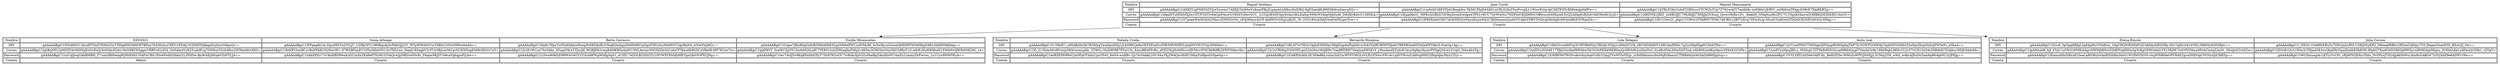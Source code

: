 digraph G{
node[shape=none];
Nodo0[label=<<table><tr><td>Nombre</td>
<td>Raquel Arellano</td>
<td>Juan Curiel</td>
<td>Manuel Manzanares</td>
</tr><tr><td>DPI</td>
<td>gAAAAABgiC1l4XKZUgFN85OZYJuzTicwnci7AlIXJUhQMwVcKoarPRyJCg4pmLbX8xnXxlSRQ-XgFZaeA8LB9EDb6va5asyq5Q==</td>
<td>gAAAAABgiC1l-m0zDCt8P3Tljd1Buqbltw-Tk56CPbjD43dD1nCRLS2fnZYmPvvglLL1WnwPztq-AjC5KTEDTcRMb4aJg94fFw==</td>
<td>gAAAAABgiC1ljTRLP29yGsIoFT2BNcccVTCWZyTCp7Z782wAZY7ontfx8s-tnWJ6hCjERYV_zuMHrmTFkjjyIOWrE7XkiRERTg==</td>
</tr><tr><td>Correo</td>
<td>gAAAAABgiC1ldkaISTuH5bMXjIwvlTCF34Y3v8aCjeF4uwYrV6tSYzHov5CC_-LCGqOE0d53py9z4a1dbLDaXqvMMrN34bpNjh5uAf_DdQXyBxlcG1S8MLk=</td>
<td>gAAAAABgiC1lEpaDkstC_MFKsQGBhIUOCKtjDcueDwdpx4TPb1v8UU7QvWwlSu7NDFh4VKJXHPoU0ffwscu04HlnsehTsGJ2AHqdGRZzhvtkIO9n9lr2yjQ=</td>
<td>gAAAAABgiC1ldRIV0X1JRIZ_tix8BOJJU7MlAfdJZ78MjJxOCfouij_Qwwr0hRx-LPc_-BakhH_iVHqNsoBzZFU7C1NgzKtXawuQvBfBKiD0ZbERI1rbzGU=</td>
</tr><tr><td>Password</td>
<td>gAAAAABgiC1l37poaxWw0SAOi2Nhsc2DMYGrOvl_uP4jWhsirAcVF-4eHW5vGEpLoKjYC_W--25O1R3z4ZktJVwaOwf5LqwTyw==</td>
<td>gAAAAABgiC1lPK6XA4sVHG7dr4I3XN2wPxynKzzwH42l7JKh6uonoQus6cVY-dpb5Yf8VTrtQvqG8x9qEcMvhtuBItFSYRonZA==</td>
<td>gAAAAABgiC1lN1Ulwr2C_j6gvl-UOWw1P5kRNV7FMs7d8-RVi12Bf7LXvq7SFwSLtp-MwACGnB3whTDQi5CR3GfVz0Ot419X4g==</td>
</tr><tr><td>Cuenta</td>
<td>Usuario</td>
<td>Usuario</td>
<td>Usuario</td>
</tr></table>>];
Nodo1[label=<<table><tr><td>Nombre</td>
<td>EDD2021</td>
<td>Sonia Arteaga</td>
<td>Berta Carrasco</td>
<td>Emilia Miramontes</td>
</tr><tr><td>DPI</td>
<td>gAAAAABgiC1lDSdMGU-DszdPT5xEYEHtzCluT-IX9g8MSMHOFTBEm7Ed3fulyuCXPG18To6j-SUJ0HITQkbqxIrsj0uzG9ipsQ==</td>
<td>gAAAAABgiC1lFFpeg8Lrm-Dgu08X-YnI35LJU_LSfXjOITi1MMkqsfq3vFk6GJjLYC_WTpWWd4VCsrTdBlsUiSSoOMIvelte6A==</td>
<td>gAAAAABgiC1l6p6v76pvTwPlaKb8ejwRunpPs6KIQtdEzCfeq6GmbquMoI0b9kUpQqsP3EL0xsMAMiVC2gyRaN4_zOOeTtpI6Q==</td>
<td>gAAAAABgiC1lCape7Jlbz8hqGaDiBZMbAMtK5LpzNN6ePWUzidVMcBI_4s5wfhyze2woeQbBHHVhN46BjgSX6LSleXfN9kfdeg==</td>
</tr><tr><td>Correo</td>
<td>gAAAAABgiC1lgtBqNELGj9DYJVdcMDNqEoNcKwJr3xNQmWj4x19nSNKC63ggmVRRVcd1j4Yd_3nNalmtVyK25cahIFcq7S0HoyG5zIi4fhu2HT8mb6rtXK0=</td>
<td>gAAAAABgiC1l9A0FCbmBCzvBsEPkKU02HwvlPr--X7RNBYimEUCFhsf4hxGN1rlcTXD1ew_fAaqV-8SegbV2rYUy0Bjtoe36CprhUKXNogfi3d9cMhVu7uY=</td>
<td>gAAAAABgiC1lx3ErWCuo75eVA6n_9ZzqoY9rx2TJsuJIf_WQ8JDb2cwp84MKB5edn9Z15NLAwnxrNIGHiZlnSQ1eloCf7Bau6K9GDCzVReIR-9Pl7KGnr7w=</td>
<td>gAAAAABgiC1lpkP8VY_5neWCZpY515m6i0f2bLefC7TEB51IuhZHNaqfmFMq2v4KSm3GWGbriOxsNkUhfRyF1G-wb9LMuNW8baN1FM4NwIJWRAN9l28L_r4=</td>
</tr><tr><td>Password</td>
<td>gAAAAABgiC1lzzUqlJwqG4kBMBH_f71um5BHteqq9QHdDHiUNAFxUB01fDobPw6D3bkcCQ-INX5w-9jc9r4EjlHrqeVZdYYLJA==</td>
<td>gAAAAABgiC1lzkhPFfz17sC8nHRIIWexk-kYCmXxZK48efYNzM1hTskQvwJpNBSto0Dc8r_F6ajor0KJiT1b6caYqhqpoPjLkw==</td>
<td>gAAAAABgiC1l1lIwa9t9d2E8RWnG4GY3TrluA9PWgWbflgSq01_oC3fI17oQOLB2DDQTy1iFVWXYMzhfy6fETgnQb03GPXCJNg==</td>
<td>gAAAAABgiC1lwr7AoIJ5v8KqRFaMAYXyY7SIdYW2oOU7xi8xkzXptGZuPeaRpZAmMnWU4mFyUonmyDrFwvas_1u1Uyv9MM5PyA==</td>
</tr><tr><td>Cuenta</td>
<td>Admin</td>
<td>Usuario</td>
<td>Usuario</td>
<td>Usuario</td>
</tr></table>>];
Nodo0->Nodo1
Nodo2[label=<<table><tr><td>Nombre</td>
<td>Natalia Ureña</td>
<td>Bernardo Hinojosa</td>
</tr><tr><td>DPI</td>
<td>gAAAAABgiC1lv-NfelE1_eHIABz8zQk7BZ6fygTwaDpuXNjj1JLkS9R1Je8nVEPZPzeEurPfE5HVWfXYLQukNYVW2YVg-NMSbA==</td>
<td>gAAAAABgiC1lKLH7wTIEA1OpJxEMDDpvS8gElep4uf5qld4l-xrD4iOQiRCfKWFHJc6cTREP8Gio6SDAQoPXTAbvZ-FoaOg1Ag==</td>
</tr><tr><td>Correo</td>
<td>gAAAAABgiC1lD_jU-ISAx40zdProcjyMQrzswjupklc_YZWtLr3IoDWHB7FYmUIy_EezsBRoFPrBo_aFJ5ZNqHcMHsvxdJVMvv9T0CkhBdffz2PFF5Mmv4k=</td>
<td>gAAAAABgiC1ls1xVRtPajZOt63f5LgoZQ426nvMAJKPo7taeJBfZBH7OeqtxnF8GKvY_yPouAmdXZrjtrK1kcyNg8py9yqwFYHgQ3d-e231tqO_H4w4h4Tg=</td>
</tr><tr><td>Password</td>
<td>gAAAAABgiC1leIRXPMtRFeUjeDPpOT4AsUjmYPoO_8aNA-wnBBv-Zp74rDnkkL20Ud4u3Xj2WAQssHiHU56hzFul8puGrDpeSg==</td>
<td>gAAAAABgiC1lCeKfDtrktb-DCM9aBkLrslnn3zbTnrWYFVMGLoVLfh2FN4vrF61As1qdVVXvnrUAHvgH9lZZflxpAJm39yx2TQ==</td>
</tr><tr><td>Cuenta</td>
<td>Usuario</td>
<td>Usuario</td>
</tr></table>>];
Nodo0->Nodo2
Nodo3[label=<<table><tr><td>Nombre</td>
<td>Lola Delapaz</td>
<td>Anita Leal</td>
</tr><tr><td>DPI</td>
<td>gAAAAABgiC1lMxTcvmH0Vxj3UHfTBkPQvjTBQAI-0YJq2i-dHeQUUB_sBC5IDiXdDT-LMlC4mfDHo-7g2zs09pfQgd01XobTHw==</td>
<td>gAAAAABgiC1lyY1miF9XG7Nf20geQHTpzpRS8tXphqTbP7lLGGWTOrME9ji7ejdtX0YxMX4Z5nXqvJXopNyboJYW3eFr_nYkuA==</td>
</tr><tr><td>Correo</td>
<td>gAAAAABgiC1lwJ0Yw5G0dE17TJkLVmAhef9WAbw5lxVn3oFKR4WKR0mQraWrh9LlozXerDsC-ZyeBuFlALSfAs5IdTSnb-v6b8MLtedKm9piwZP6xK22OFk=</td>
<td>gAAAAABgiC1lonFCczHpuJIRi-y_0NHsgUZlTSbBdNStSzrad9R9dQupl7VAzdxOr8y1PAD8qkL96XvCUjvZ7GC813x5As5XRdt0CYlukbucNDJGbkIeXfc=</td>
</tr><tr><td>Password</td>
<td>gAAAAABgiC1lOHBF8dTWiDvokovkuybqeVzHr2QngZYwWVIoYEgr_zcXdHbhmxvdiuMqEt9aazuCTMB4bQul4OnkZd96Hjgtvg==</td>
<td>gAAAAABgiC1lVYLYIfYLAY0eb3APU8y_BeHzFDw-MMoZoWfYtJNAXjjL3CMq2ZM_w9zI_wdkrAJXuDzZam6pB0Agt0U2zJP6Jg==</td>
</tr><tr><td>Cuenta</td>
<td>Usuario</td>
<td>Usuario</td>
</tr></table>>];
Nodo0->Nodo3
Nodo4[label=<<table><tr><td>Nombre</td>
<td>Eloisa Rincón</td>
<td>Julia Corona</td>
</tr><tr><td>DPI</td>
<td>gAAAAABgiC1lZss8_3pOpq8RJqL2q84p9tuYS4dhrn_16gCHQWRMDdVQC4k84y6iKQSRy-00v7qHz1I41hVf2LSBKHy4Q5SRjw==</td>
<td>gAAAAABgiC1l_NEQ11Os89EKBu5u7DDvJnhsBM-USRjDSyKR3_N8eeq08Bbv2RDzeUj80py7VZ-J9epozYnmH3X_BXst2lJ_0w==</td>
</tr><tr><td>Correo</td>
<td>gAAAAABgiC1lgAMnakR_hjf_4TpU1eYNvLWMKdzkpcNWMJiBNwZDdEPzqHISw5pTcRgGF9VxleiQ-YX1NbPE7whYPGMmx6PnhCmtqZAuM-_Hh4JxN2rh0Zw=</td>
<td>gAAAAABgiC1lD3cKvQuUrWm3zTHjaASK4rnQbpIHyGqudInAbEXk8OD-IPpbQ7Xm6Od5GR93pHWXycnHNKI4ptIWgxz_lSNhbLKeLxdEboQrZHk1_vJTIpY=</td>
</tr><tr><td>Password</td>
<td>gAAAAABgiC1lEoouAMxNRxs625eaLaRtO6yloOmR5Sh8mMoG1WOIMVDOSl-sIuj9T6BMeGPVR4EZgva5HDOgCVGVyzIjICRBTg==</td>
<td>gAAAAABgiC1lWUbizuugAi-LKTLrYsCPr_sRJ4PNZK9ysThtn_NvFPyqT3I2AJjAk5hWsLdtxBsSABG4733YybhP9e6ADXUr9w==</td>
</tr><tr><td>Cuenta</td>
<td>Usuario</td>
<td>Usuario</td>
</tr></table>>];
Nodo0->Nodo4

}